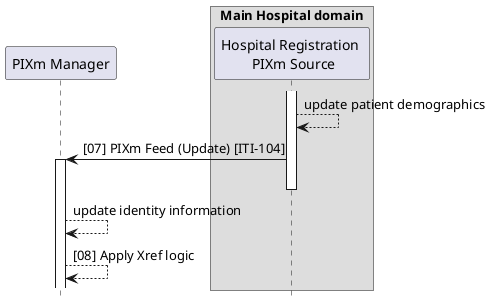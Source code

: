@startuml
hide footbox

participant "PIXm Manager" as Manager
box Main Hospital domain
 participant "Hospital Registration \n PIXm Source" as Source2
endbox

activate Source2
Source2 --> Source2: update patient demographics
Source2 -> Manager: [07] PIXm Feed (Update) [ITI-104]
activate Manager
deactivate Source2

Manager --> Manager: update identity information
Manager --> Manager: [08] Apply Xref logic

@enduml
